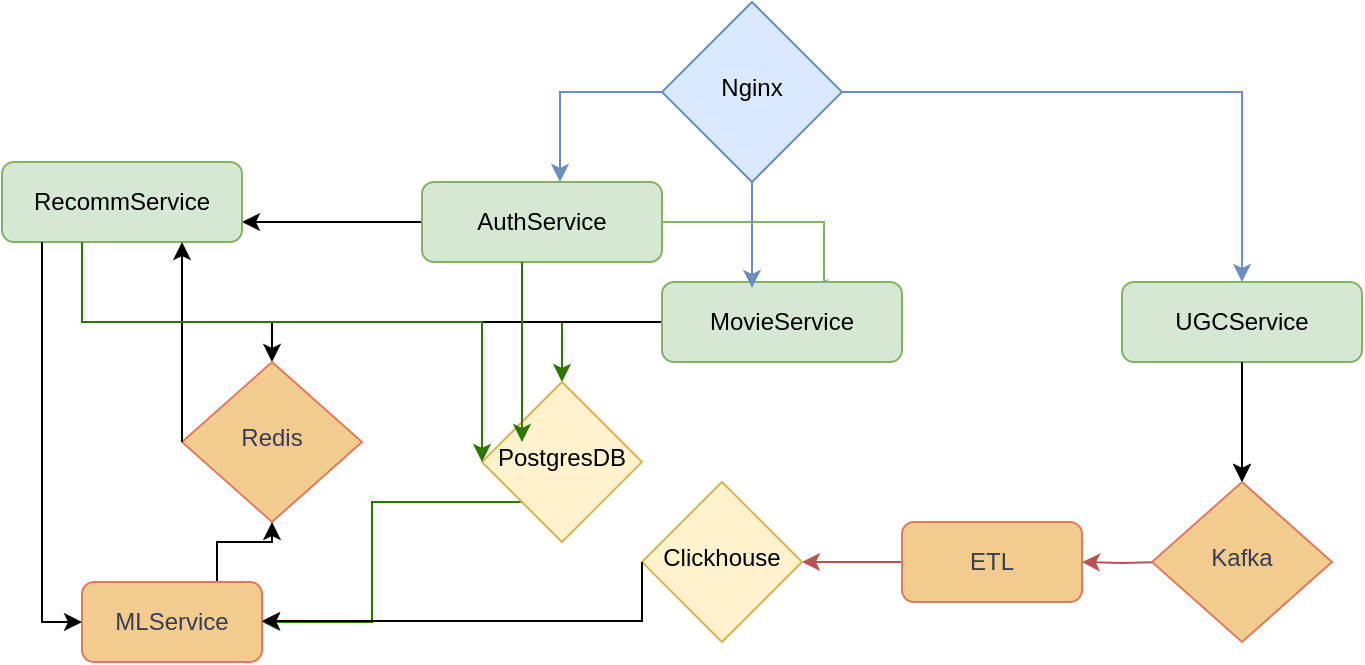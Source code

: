 <mxfile version="26.1.1">
  <diagram id="C5RBs43oDa-KdzZeNtuy" name="Page-1">
    <mxGraphModel dx="1083" dy="616" grid="1" gridSize="10" guides="1" tooltips="1" connect="1" arrows="1" fold="1" page="1" pageScale="1" pageWidth="827" pageHeight="1169" math="0" shadow="0">
      <root>
        <mxCell id="WIyWlLk6GJQsqaUBKTNV-0" />
        <mxCell id="WIyWlLk6GJQsqaUBKTNV-1" parent="WIyWlLk6GJQsqaUBKTNV-0" />
        <mxCell id="Dja8afA4O6Q1J4uLIdg1-58" value="" style="edgeStyle=orthogonalEdgeStyle;rounded=0;orthogonalLoop=1;jettySize=auto;html=1;" parent="WIyWlLk6GJQsqaUBKTNV-1" source="WIyWlLk6GJQsqaUBKTNV-3" edge="1">
          <mxGeometry relative="1" as="geometry">
            <mxPoint x="180" y="130" as="targetPoint" />
          </mxGeometry>
        </mxCell>
        <mxCell id="Dja8afA4O6Q1J4uLIdg1-64" style="edgeStyle=orthogonalEdgeStyle;rounded=0;orthogonalLoop=1;jettySize=auto;html=1;fillColor=#d5e8d4;strokeColor=#82b366;entryX=0.617;entryY=0.075;entryDx=0;entryDy=0;entryPerimeter=0;" parent="WIyWlLk6GJQsqaUBKTNV-1" source="WIyWlLk6GJQsqaUBKTNV-3" target="WIyWlLk6GJQsqaUBKTNV-12" edge="1">
          <mxGeometry relative="1" as="geometry">
            <mxPoint x="470" y="160" as="targetPoint" />
            <Array as="points">
              <mxPoint x="471" y="130" />
              <mxPoint x="471" y="163" />
            </Array>
          </mxGeometry>
        </mxCell>
        <mxCell id="WIyWlLk6GJQsqaUBKTNV-3" value="AuthService" style="rounded=1;whiteSpace=wrap;html=1;fontSize=12;glass=0;strokeWidth=1;shadow=0;labelBackgroundColor=none;fillColor=#d5e8d4;strokeColor=#82b366;" parent="WIyWlLk6GJQsqaUBKTNV-1" vertex="1">
          <mxGeometry x="270" y="110" width="120" height="40" as="geometry" />
        </mxCell>
        <mxCell id="Dja8afA4O6Q1J4uLIdg1-62" style="edgeStyle=orthogonalEdgeStyle;rounded=0;orthogonalLoop=1;jettySize=auto;html=1;fillColor=#dae8fc;strokeColor=#6c8ebf;exitX=0;exitY=0.5;exitDx=0;exitDy=0;" parent="WIyWlLk6GJQsqaUBKTNV-1" source="WIyWlLk6GJQsqaUBKTNV-6" edge="1">
          <mxGeometry relative="1" as="geometry">
            <mxPoint x="339" y="110" as="targetPoint" />
            <mxPoint x="380" y="70" as="sourcePoint" />
            <Array as="points">
              <mxPoint x="339" y="65" />
            </Array>
          </mxGeometry>
        </mxCell>
        <mxCell id="WIyWlLk6GJQsqaUBKTNV-6" value="Nginx" style="rhombus;whiteSpace=wrap;html=1;shadow=0;fontFamily=Helvetica;fontSize=12;align=center;strokeWidth=1;spacing=6;spacingTop=-4;labelBackgroundColor=none;fillColor=#dae8fc;strokeColor=#6c8ebf;" parent="WIyWlLk6GJQsqaUBKTNV-1" vertex="1">
          <mxGeometry x="390" y="20" width="90" height="90" as="geometry" />
        </mxCell>
        <mxCell id="Dja8afA4O6Q1J4uLIdg1-53" style="edgeStyle=orthogonalEdgeStyle;rounded=0;orthogonalLoop=1;jettySize=auto;html=1;entryX=0.5;entryY=0;entryDx=0;entryDy=0;fillColor=#60a917;strokeColor=#2D7600;" parent="WIyWlLk6GJQsqaUBKTNV-1" source="WIyWlLk6GJQsqaUBKTNV-12" target="Dja8afA4O6Q1J4uLIdg1-2" edge="1">
          <mxGeometry relative="1" as="geometry">
            <mxPoint x="320" y="360" as="targetPoint" />
          </mxGeometry>
        </mxCell>
        <mxCell id="Dja8afA4O6Q1J4uLIdg1-54" style="edgeStyle=orthogonalEdgeStyle;rounded=0;orthogonalLoop=1;jettySize=auto;html=1;strokeColor=light-dark(#000000,#D7817E);" parent="WIyWlLk6GJQsqaUBKTNV-1" source="WIyWlLk6GJQsqaUBKTNV-12" target="Dja8afA4O6Q1J4uLIdg1-13" edge="1">
          <mxGeometry relative="1" as="geometry">
            <Array as="points">
              <mxPoint x="370" y="180" />
              <mxPoint x="370" y="180" />
            </Array>
          </mxGeometry>
        </mxCell>
        <mxCell id="WIyWlLk6GJQsqaUBKTNV-12" value="MovieService" style="rounded=1;whiteSpace=wrap;html=1;fontSize=12;glass=0;strokeWidth=1;shadow=0;labelBackgroundColor=none;fillColor=#d5e8d4;strokeColor=#82b366;" parent="WIyWlLk6GJQsqaUBKTNV-1" vertex="1">
          <mxGeometry x="390" y="160" width="120" height="40" as="geometry" />
        </mxCell>
        <mxCell id="VUEAJwNSuS2EV_8978vC-29" style="edgeStyle=orthogonalEdgeStyle;rounded=0;orthogonalLoop=1;jettySize=auto;html=1;exitX=0;exitY=1;exitDx=0;exitDy=0;entryX=1;entryY=0.5;entryDx=0;entryDy=0;fillColor=#60a917;strokeColor=#2D7600;" edge="1" parent="WIyWlLk6GJQsqaUBKTNV-1" source="Dja8afA4O6Q1J4uLIdg1-2" target="VUEAJwNSuS2EV_8978vC-17">
          <mxGeometry relative="1" as="geometry" />
        </mxCell>
        <mxCell id="Dja8afA4O6Q1J4uLIdg1-2" value="PostgresDB" style="rhombus;whiteSpace=wrap;html=1;shadow=0;fontFamily=Helvetica;fontSize=12;align=center;strokeWidth=1;spacing=6;spacingTop=-4;labelBackgroundColor=none;fillColor=#fff2cc;strokeColor=#d6b656;" parent="WIyWlLk6GJQsqaUBKTNV-1" vertex="1">
          <mxGeometry x="300" y="210" width="80" height="80" as="geometry" />
        </mxCell>
        <mxCell id="Dja8afA4O6Q1J4uLIdg1-13" value="Redis" style="rhombus;whiteSpace=wrap;html=1;shadow=0;fontFamily=Helvetica;fontSize=12;align=center;strokeWidth=1;spacing=6;spacingTop=-4;labelBackgroundColor=none;fillColor=#F2CC8F;strokeColor=#E07A5F;fontColor=#393C56;" parent="WIyWlLk6GJQsqaUBKTNV-1" vertex="1">
          <mxGeometry x="150" y="200" width="90" height="80" as="geometry" />
        </mxCell>
        <mxCell id="Dja8afA4O6Q1J4uLIdg1-55" style="edgeStyle=orthogonalEdgeStyle;rounded=0;orthogonalLoop=1;jettySize=auto;html=1;fillColor=#f8cecc;strokeColor=#b85450;entryX=1;entryY=0.5;entryDx=0;entryDy=0;exitX=0;exitY=0.5;exitDx=0;exitDy=0;" parent="WIyWlLk6GJQsqaUBKTNV-1" source="Dja8afA4O6Q1J4uLIdg1-21" target="VUEAJwNSuS2EV_8978vC-4" edge="1">
          <mxGeometry relative="1" as="geometry">
            <mxPoint x="530" y="330" as="sourcePoint" />
            <mxPoint x="470" y="309.5" as="targetPoint" />
            <Array as="points" />
          </mxGeometry>
        </mxCell>
        <mxCell id="Dja8afA4O6Q1J4uLIdg1-21" value="ETL" style="rounded=1;whiteSpace=wrap;html=1;fontSize=12;glass=0;strokeWidth=1;shadow=0;labelBackgroundColor=none;fillColor=#F2CC8F;strokeColor=#E07A5F;fontColor=#393C56;" parent="WIyWlLk6GJQsqaUBKTNV-1" vertex="1">
          <mxGeometry x="510" y="280" width="90" height="40" as="geometry" />
        </mxCell>
        <mxCell id="VUEAJwNSuS2EV_8978vC-24" style="edgeStyle=orthogonalEdgeStyle;rounded=0;orthogonalLoop=1;jettySize=auto;html=1;entryX=0.5;entryY=1;entryDx=0;entryDy=0;exitX=0.75;exitY=0;exitDx=0;exitDy=0;strokeColor=light-dark(#000000,#D7817E);" edge="1" parent="WIyWlLk6GJQsqaUBKTNV-1" source="VUEAJwNSuS2EV_8978vC-17" target="Dja8afA4O6Q1J4uLIdg1-13">
          <mxGeometry relative="1" as="geometry" />
        </mxCell>
        <mxCell id="VUEAJwNSuS2EV_8978vC-4" value="Clickhouse" style="rhombus;whiteSpace=wrap;html=1;shadow=0;fontFamily=Helvetica;fontSize=12;align=center;strokeWidth=1;spacing=6;spacingTop=-4;labelBackgroundColor=none;fillColor=#fff2cc;strokeColor=#d6b656;" vertex="1" parent="WIyWlLk6GJQsqaUBKTNV-1">
          <mxGeometry x="380" y="260" width="80" height="80" as="geometry" />
        </mxCell>
        <mxCell id="VUEAJwNSuS2EV_8978vC-8" style="edgeStyle=orthogonalEdgeStyle;rounded=0;orthogonalLoop=1;jettySize=auto;html=1;fillColor=#f8cecc;strokeColor=#b85450;entryX=1;entryY=0.5;entryDx=0;entryDy=0;" edge="1" parent="WIyWlLk6GJQsqaUBKTNV-1" target="Dja8afA4O6Q1J4uLIdg1-21">
          <mxGeometry relative="1" as="geometry">
            <mxPoint x="640" y="300" as="sourcePoint" />
            <mxPoint x="650" y="310" as="targetPoint" />
          </mxGeometry>
        </mxCell>
        <mxCell id="VUEAJwNSuS2EV_8978vC-21" value="" style="edgeStyle=orthogonalEdgeStyle;rounded=0;orthogonalLoop=1;jettySize=auto;html=1;" edge="1" parent="WIyWlLk6GJQsqaUBKTNV-1" source="VUEAJwNSuS2EV_8978vC-10">
          <mxGeometry relative="1" as="geometry">
            <mxPoint x="680" y="260" as="targetPoint" />
          </mxGeometry>
        </mxCell>
        <mxCell id="VUEAJwNSuS2EV_8978vC-10" value="UGCService" style="rounded=1;whiteSpace=wrap;html=1;fontSize=12;glass=0;strokeWidth=1;shadow=0;labelBackgroundColor=none;fillColor=#d5e8d4;strokeColor=#82b366;" vertex="1" parent="WIyWlLk6GJQsqaUBKTNV-1">
          <mxGeometry x="620" y="160" width="120" height="40" as="geometry" />
        </mxCell>
        <mxCell id="VUEAJwNSuS2EV_8978vC-12" style="edgeStyle=orthogonalEdgeStyle;rounded=0;orthogonalLoop=1;jettySize=auto;html=1;entryX=0.5;entryY=0;entryDx=0;entryDy=0;exitX=0.5;exitY=1;exitDx=0;exitDy=0;" edge="1" parent="WIyWlLk6GJQsqaUBKTNV-1" source="VUEAJwNSuS2EV_8978vC-10">
          <mxGeometry relative="1" as="geometry">
            <mxPoint x="680" y="220" as="sourcePoint" />
            <mxPoint x="680" y="260" as="targetPoint" />
          </mxGeometry>
        </mxCell>
        <mxCell id="VUEAJwNSuS2EV_8978vC-14" value="RecommService" style="rounded=1;whiteSpace=wrap;html=1;fontSize=12;glass=0;strokeWidth=1;shadow=0;labelBackgroundColor=none;fillColor=#d5e8d4;strokeColor=#82b366;" vertex="1" parent="WIyWlLk6GJQsqaUBKTNV-1">
          <mxGeometry x="60" y="100" width="120" height="40" as="geometry" />
        </mxCell>
        <mxCell id="VUEAJwNSuS2EV_8978vC-15" value="" style="edgeStyle=orthogonalEdgeStyle;rounded=0;orthogonalLoop=1;jettySize=auto;html=1;exitX=0;exitY=0.5;exitDx=0;exitDy=0;entryX=0.75;entryY=1;entryDx=0;entryDy=0;strokeColor=light-dark(#000000,#D7817E);" edge="1" parent="WIyWlLk6GJQsqaUBKTNV-1" source="Dja8afA4O6Q1J4uLIdg1-13" target="VUEAJwNSuS2EV_8978vC-14">
          <mxGeometry relative="1" as="geometry">
            <mxPoint x="280" y="140" as="sourcePoint" />
            <mxPoint x="190" y="140" as="targetPoint" />
            <Array as="points">
              <mxPoint x="150" y="160" />
              <mxPoint x="150" y="160" />
            </Array>
          </mxGeometry>
        </mxCell>
        <mxCell id="VUEAJwNSuS2EV_8978vC-17" value="MLService" style="rounded=1;whiteSpace=wrap;html=1;fontSize=12;glass=0;strokeWidth=1;shadow=0;labelBackgroundColor=none;fillColor=#F2CC8F;strokeColor=#E07A5F;fontColor=#393C56;" vertex="1" parent="WIyWlLk6GJQsqaUBKTNV-1">
          <mxGeometry x="100" y="310" width="90" height="40" as="geometry" />
        </mxCell>
        <mxCell id="VUEAJwNSuS2EV_8978vC-18" style="edgeStyle=orthogonalEdgeStyle;rounded=0;orthogonalLoop=1;jettySize=auto;html=1;exitX=0;exitY=0.5;exitDx=0;exitDy=0;" edge="1" parent="WIyWlLk6GJQsqaUBKTNV-1" source="VUEAJwNSuS2EV_8978vC-4">
          <mxGeometry relative="1" as="geometry">
            <mxPoint x="400" y="329" as="sourcePoint" />
            <mxPoint x="190" y="329.5" as="targetPoint" />
            <Array as="points">
              <mxPoint x="380" y="329" />
            </Array>
          </mxGeometry>
        </mxCell>
        <mxCell id="VUEAJwNSuS2EV_8978vC-22" style="edgeStyle=orthogonalEdgeStyle;rounded=0;orthogonalLoop=1;jettySize=auto;html=1;entryX=0;entryY=0.5;entryDx=0;entryDy=0;" edge="1" parent="WIyWlLk6GJQsqaUBKTNV-1" target="VUEAJwNSuS2EV_8978vC-17">
          <mxGeometry relative="1" as="geometry">
            <mxPoint x="80" y="140" as="sourcePoint" />
            <mxPoint x="690" y="300" as="targetPoint" />
            <Array as="points">
              <mxPoint x="80" y="330" />
            </Array>
          </mxGeometry>
        </mxCell>
        <mxCell id="VUEAJwNSuS2EV_8978vC-26" style="edgeStyle=orthogonalEdgeStyle;rounded=0;orthogonalLoop=1;jettySize=auto;html=1;entryX=0;entryY=0.5;entryDx=0;entryDy=0;fillColor=#60a917;strokeColor=#2D7600;" edge="1" parent="WIyWlLk6GJQsqaUBKTNV-1" target="Dja8afA4O6Q1J4uLIdg1-2">
          <mxGeometry relative="1" as="geometry">
            <mxPoint x="100" y="140" as="sourcePoint" />
            <mxPoint x="110" y="340" as="targetPoint" />
            <Array as="points">
              <mxPoint x="100" y="140" />
              <mxPoint x="100" y="180" />
              <mxPoint x="300" y="180" />
            </Array>
          </mxGeometry>
        </mxCell>
        <mxCell id="VUEAJwNSuS2EV_8978vC-30" value="Kafka" style="rhombus;whiteSpace=wrap;html=1;shadow=0;fontFamily=Helvetica;fontSize=12;align=center;strokeWidth=1;spacing=6;spacingTop=-4;labelBackgroundColor=none;fillColor=#F2CC8F;strokeColor=#E07A5F;fontColor=#393C56;" vertex="1" parent="WIyWlLk6GJQsqaUBKTNV-1">
          <mxGeometry x="635" y="260" width="90" height="80" as="geometry" />
        </mxCell>
        <mxCell id="VUEAJwNSuS2EV_8978vC-31" style="edgeStyle=orthogonalEdgeStyle;rounded=0;orthogonalLoop=1;jettySize=auto;html=1;fillColor=#dae8fc;strokeColor=#6c8ebf;exitX=1;exitY=0.5;exitDx=0;exitDy=0;entryX=0.5;entryY=0;entryDx=0;entryDy=0;" edge="1" parent="WIyWlLk6GJQsqaUBKTNV-1" source="WIyWlLk6GJQsqaUBKTNV-6" target="VUEAJwNSuS2EV_8978vC-10">
          <mxGeometry relative="1" as="geometry">
            <mxPoint x="534.5" y="110" as="targetPoint" />
            <mxPoint x="575.5" y="70" as="sourcePoint" />
            <Array as="points">
              <mxPoint x="680" y="65" />
            </Array>
          </mxGeometry>
        </mxCell>
        <mxCell id="VUEAJwNSuS2EV_8978vC-38" style="edgeStyle=orthogonalEdgeStyle;rounded=0;orthogonalLoop=1;jettySize=auto;html=1;fillColor=#dae8fc;strokeColor=#6c8ebf;exitX=0.5;exitY=1;exitDx=0;exitDy=0;entryX=0.375;entryY=0.075;entryDx=0;entryDy=0;entryPerimeter=0;" edge="1" parent="WIyWlLk6GJQsqaUBKTNV-1" source="WIyWlLk6GJQsqaUBKTNV-6" target="WIyWlLk6GJQsqaUBKTNV-12">
          <mxGeometry relative="1" as="geometry">
            <mxPoint x="359" y="130" as="targetPoint" />
            <mxPoint x="410" y="85" as="sourcePoint" />
            <Array as="points" />
          </mxGeometry>
        </mxCell>
        <mxCell id="VUEAJwNSuS2EV_8978vC-39" style="edgeStyle=orthogonalEdgeStyle;rounded=0;orthogonalLoop=1;jettySize=auto;html=1;entryX=0.25;entryY=0.375;entryDx=0;entryDy=0;entryPerimeter=0;fillColor=#60a917;strokeColor=#2D7600;" edge="1" parent="WIyWlLk6GJQsqaUBKTNV-1" source="WIyWlLk6GJQsqaUBKTNV-3" target="Dja8afA4O6Q1J4uLIdg1-2">
          <mxGeometry relative="1" as="geometry">
            <Array as="points">
              <mxPoint x="320" y="160" />
              <mxPoint x="320" y="160" />
            </Array>
          </mxGeometry>
        </mxCell>
      </root>
    </mxGraphModel>
  </diagram>
</mxfile>
